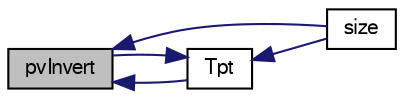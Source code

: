 digraph "pvInvert"
{
  bgcolor="transparent";
  edge [fontname="FreeSans",fontsize="10",labelfontname="FreeSans",labelfontsize="10"];
  node [fontname="FreeSans",fontsize="10",shape=record];
  rankdir="LR";
  Node700 [label="pvInvert",height=0.2,width=0.4,color="black", fillcolor="grey75", style="filled", fontcolor="black"];
  Node700 -> Node701 [dir="back",color="midnightblue",fontsize="10",style="solid",fontname="FreeSans"];
  Node701 [label="size",height=0.2,width=0.4,color="black",URL="$a29842.html#a9facbf0a118d395c89884e45a5ca4e4b",tooltip="Return the number of liquids in the mixture. "];
  Node700 -> Node702 [dir="back",color="midnightblue",fontsize="10",style="solid",fontname="FreeSans"];
  Node702 [label="Tpt",height=0.2,width=0.4,color="black",URL="$a29842.html#afc5ea8ce31100788545a89042d8ed826",tooltip="Return pseudo triple point temperature (mole averaged formulation) "];
  Node702 -> Node700 [dir="back",color="midnightblue",fontsize="10",style="solid",fontname="FreeSans"];
  Node702 -> Node701 [dir="back",color="midnightblue",fontsize="10",style="solid",fontname="FreeSans"];
}
